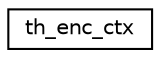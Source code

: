 digraph "Graphical Class Hierarchy"
{
  edge [fontname="Helvetica",fontsize="10",labelfontname="Helvetica",labelfontsize="10"];
  node [fontname="Helvetica",fontsize="10",shape=record];
  rankdir="LR";
  Node1 [label="th_enc_ctx",height=0.2,width=0.4,color="black", fillcolor="white", style="filled",URL="$structth__enc__ctx.html"];
}
